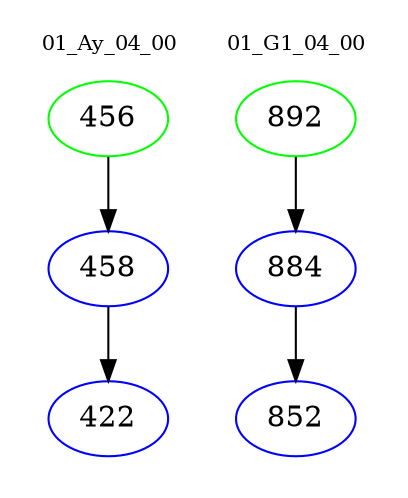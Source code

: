 digraph{
subgraph cluster_0 {
color = white
label = "01_Ay_04_00";
fontsize=10;
T0_456 [label="456", color="green"]
T0_456 -> T0_458 [color="black"]
T0_458 [label="458", color="blue"]
T0_458 -> T0_422 [color="black"]
T0_422 [label="422", color="blue"]
}
subgraph cluster_1 {
color = white
label = "01_G1_04_00";
fontsize=10;
T1_892 [label="892", color="green"]
T1_892 -> T1_884 [color="black"]
T1_884 [label="884", color="blue"]
T1_884 -> T1_852 [color="black"]
T1_852 [label="852", color="blue"]
}
}
